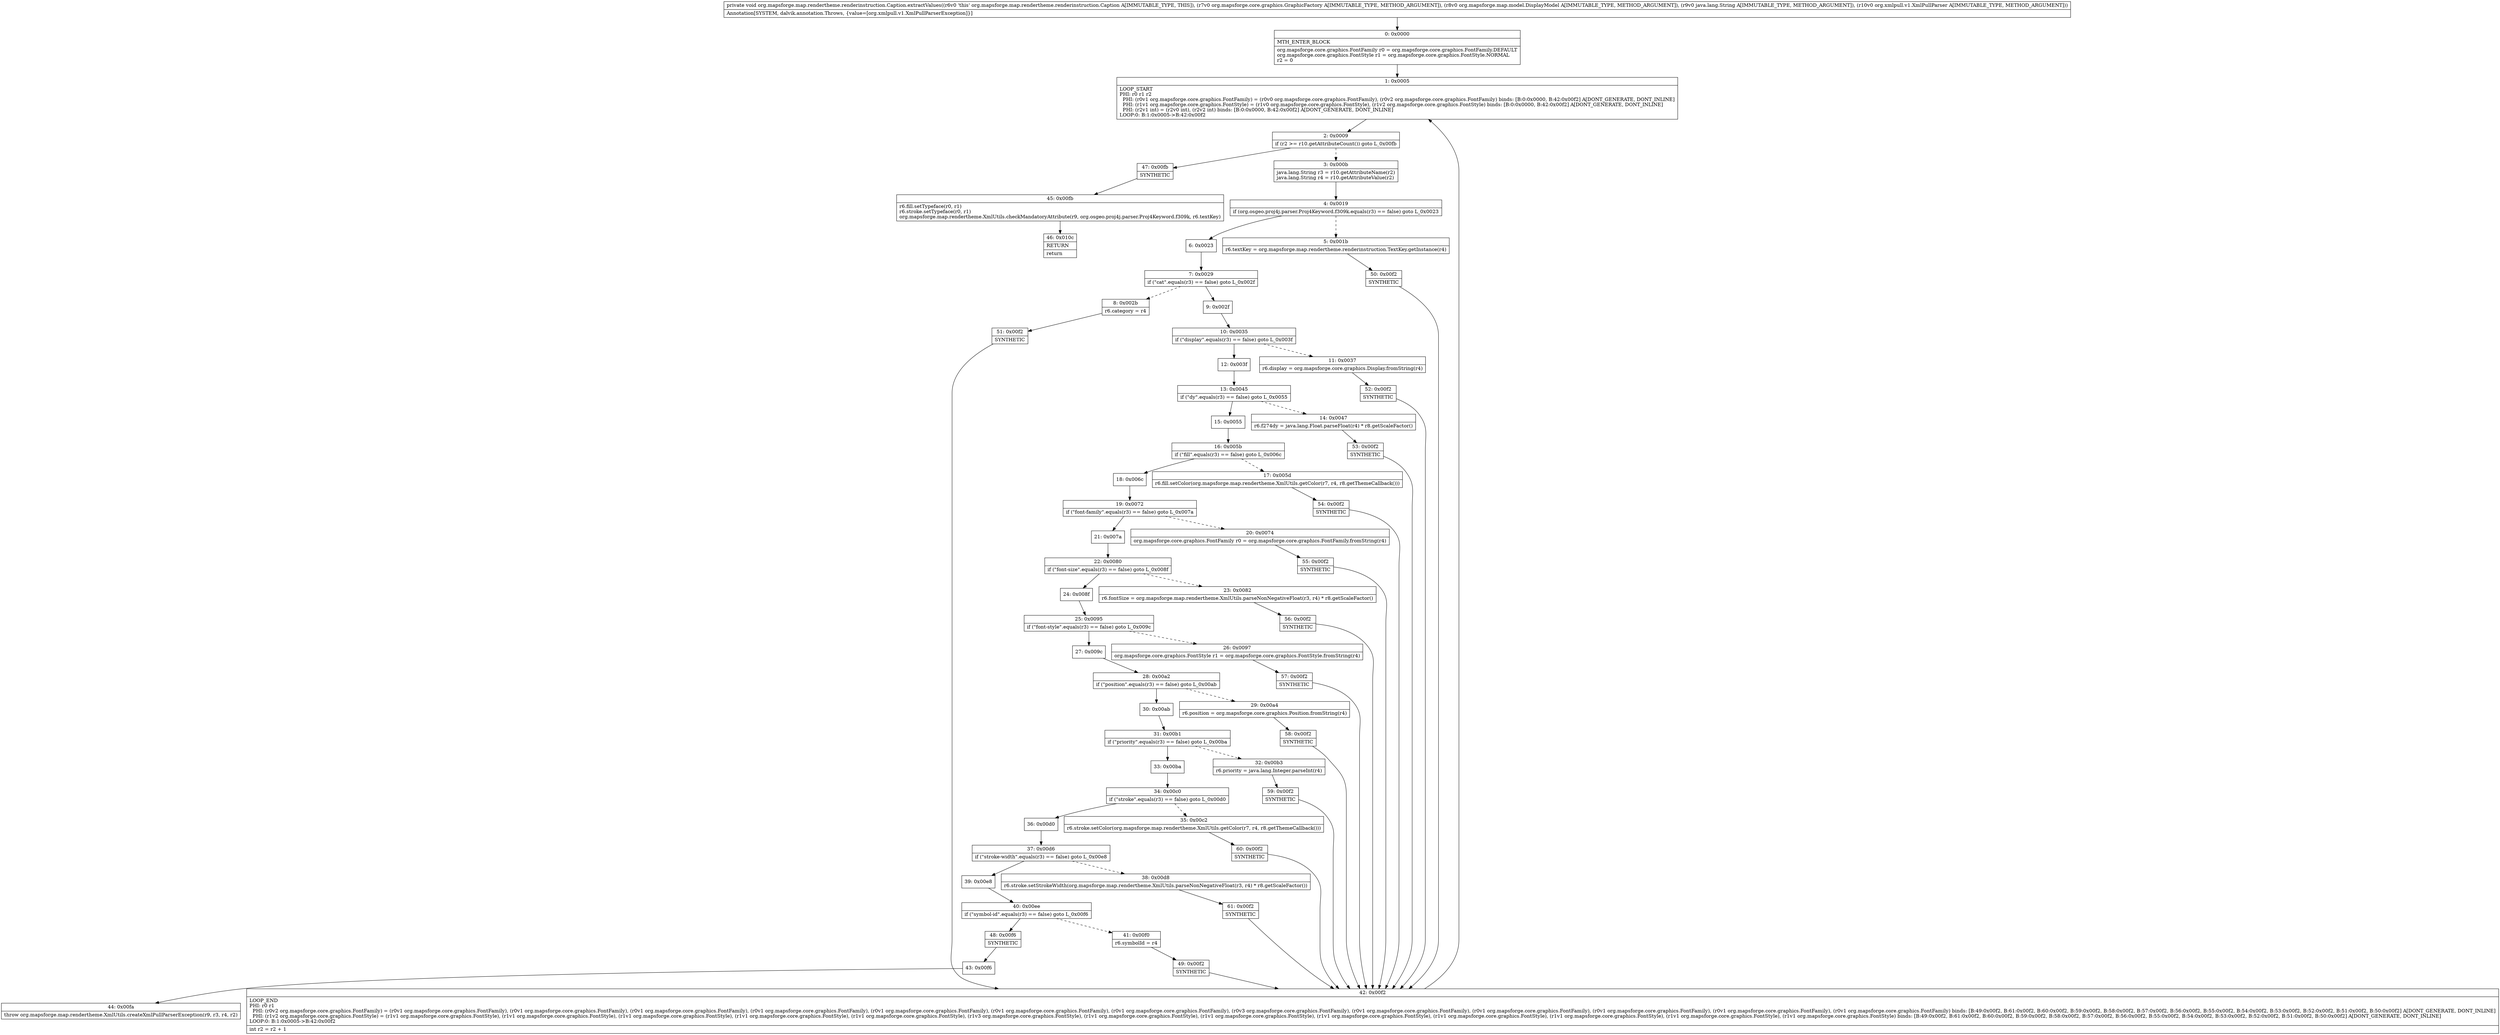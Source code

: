 digraph "CFG fororg.mapsforge.map.rendertheme.renderinstruction.Caption.extractValues(Lorg\/mapsforge\/core\/graphics\/GraphicFactory;Lorg\/mapsforge\/map\/model\/DisplayModel;Ljava\/lang\/String;Lorg\/xmlpull\/v1\/XmlPullParser;)V" {
Node_0 [shape=record,label="{0\:\ 0x0000|MTH_ENTER_BLOCK\l|org.mapsforge.core.graphics.FontFamily r0 = org.mapsforge.core.graphics.FontFamily.DEFAULT\lorg.mapsforge.core.graphics.FontStyle r1 = org.mapsforge.core.graphics.FontStyle.NORMAL\lr2 = 0\l}"];
Node_1 [shape=record,label="{1\:\ 0x0005|LOOP_START\lPHI: r0 r1 r2 \l  PHI: (r0v1 org.mapsforge.core.graphics.FontFamily) = (r0v0 org.mapsforge.core.graphics.FontFamily), (r0v2 org.mapsforge.core.graphics.FontFamily) binds: [B:0:0x0000, B:42:0x00f2] A[DONT_GENERATE, DONT_INLINE]\l  PHI: (r1v1 org.mapsforge.core.graphics.FontStyle) = (r1v0 org.mapsforge.core.graphics.FontStyle), (r1v2 org.mapsforge.core.graphics.FontStyle) binds: [B:0:0x0000, B:42:0x00f2] A[DONT_GENERATE, DONT_INLINE]\l  PHI: (r2v1 int) = (r2v0 int), (r2v2 int) binds: [B:0:0x0000, B:42:0x00f2] A[DONT_GENERATE, DONT_INLINE]\lLOOP:0: B:1:0x0005\-\>B:42:0x00f2\l}"];
Node_2 [shape=record,label="{2\:\ 0x0009|if (r2 \>= r10.getAttributeCount()) goto L_0x00fb\l}"];
Node_3 [shape=record,label="{3\:\ 0x000b|java.lang.String r3 = r10.getAttributeName(r2)\ljava.lang.String r4 = r10.getAttributeValue(r2)\l}"];
Node_4 [shape=record,label="{4\:\ 0x0019|if (org.osgeo.proj4j.parser.Proj4Keyword.f309k.equals(r3) == false) goto L_0x0023\l}"];
Node_5 [shape=record,label="{5\:\ 0x001b|r6.textKey = org.mapsforge.map.rendertheme.renderinstruction.TextKey.getInstance(r4)\l}"];
Node_6 [shape=record,label="{6\:\ 0x0023}"];
Node_7 [shape=record,label="{7\:\ 0x0029|if (\"cat\".equals(r3) == false) goto L_0x002f\l}"];
Node_8 [shape=record,label="{8\:\ 0x002b|r6.category = r4\l}"];
Node_9 [shape=record,label="{9\:\ 0x002f}"];
Node_10 [shape=record,label="{10\:\ 0x0035|if (\"display\".equals(r3) == false) goto L_0x003f\l}"];
Node_11 [shape=record,label="{11\:\ 0x0037|r6.display = org.mapsforge.core.graphics.Display.fromString(r4)\l}"];
Node_12 [shape=record,label="{12\:\ 0x003f}"];
Node_13 [shape=record,label="{13\:\ 0x0045|if (\"dy\".equals(r3) == false) goto L_0x0055\l}"];
Node_14 [shape=record,label="{14\:\ 0x0047|r6.f274dy = java.lang.Float.parseFloat(r4) * r8.getScaleFactor()\l}"];
Node_15 [shape=record,label="{15\:\ 0x0055}"];
Node_16 [shape=record,label="{16\:\ 0x005b|if (\"fill\".equals(r3) == false) goto L_0x006c\l}"];
Node_17 [shape=record,label="{17\:\ 0x005d|r6.fill.setColor(org.mapsforge.map.rendertheme.XmlUtils.getColor(r7, r4, r8.getThemeCallback()))\l}"];
Node_18 [shape=record,label="{18\:\ 0x006c}"];
Node_19 [shape=record,label="{19\:\ 0x0072|if (\"font\-family\".equals(r3) == false) goto L_0x007a\l}"];
Node_20 [shape=record,label="{20\:\ 0x0074|org.mapsforge.core.graphics.FontFamily r0 = org.mapsforge.core.graphics.FontFamily.fromString(r4)\l}"];
Node_21 [shape=record,label="{21\:\ 0x007a}"];
Node_22 [shape=record,label="{22\:\ 0x0080|if (\"font\-size\".equals(r3) == false) goto L_0x008f\l}"];
Node_23 [shape=record,label="{23\:\ 0x0082|r6.fontSize = org.mapsforge.map.rendertheme.XmlUtils.parseNonNegativeFloat(r3, r4) * r8.getScaleFactor()\l}"];
Node_24 [shape=record,label="{24\:\ 0x008f}"];
Node_25 [shape=record,label="{25\:\ 0x0095|if (\"font\-style\".equals(r3) == false) goto L_0x009c\l}"];
Node_26 [shape=record,label="{26\:\ 0x0097|org.mapsforge.core.graphics.FontStyle r1 = org.mapsforge.core.graphics.FontStyle.fromString(r4)\l}"];
Node_27 [shape=record,label="{27\:\ 0x009c}"];
Node_28 [shape=record,label="{28\:\ 0x00a2|if (\"position\".equals(r3) == false) goto L_0x00ab\l}"];
Node_29 [shape=record,label="{29\:\ 0x00a4|r6.position = org.mapsforge.core.graphics.Position.fromString(r4)\l}"];
Node_30 [shape=record,label="{30\:\ 0x00ab}"];
Node_31 [shape=record,label="{31\:\ 0x00b1|if (\"priority\".equals(r3) == false) goto L_0x00ba\l}"];
Node_32 [shape=record,label="{32\:\ 0x00b3|r6.priority = java.lang.Integer.parseInt(r4)\l}"];
Node_33 [shape=record,label="{33\:\ 0x00ba}"];
Node_34 [shape=record,label="{34\:\ 0x00c0|if (\"stroke\".equals(r3) == false) goto L_0x00d0\l}"];
Node_35 [shape=record,label="{35\:\ 0x00c2|r6.stroke.setColor(org.mapsforge.map.rendertheme.XmlUtils.getColor(r7, r4, r8.getThemeCallback()))\l}"];
Node_36 [shape=record,label="{36\:\ 0x00d0}"];
Node_37 [shape=record,label="{37\:\ 0x00d6|if (\"stroke\-width\".equals(r3) == false) goto L_0x00e8\l}"];
Node_38 [shape=record,label="{38\:\ 0x00d8|r6.stroke.setStrokeWidth(org.mapsforge.map.rendertheme.XmlUtils.parseNonNegativeFloat(r3, r4) * r8.getScaleFactor())\l}"];
Node_39 [shape=record,label="{39\:\ 0x00e8}"];
Node_40 [shape=record,label="{40\:\ 0x00ee|if (\"symbol\-id\".equals(r3) == false) goto L_0x00f6\l}"];
Node_41 [shape=record,label="{41\:\ 0x00f0|r6.symbolId = r4\l}"];
Node_42 [shape=record,label="{42\:\ 0x00f2|LOOP_END\lPHI: r0 r1 \l  PHI: (r0v2 org.mapsforge.core.graphics.FontFamily) = (r0v1 org.mapsforge.core.graphics.FontFamily), (r0v1 org.mapsforge.core.graphics.FontFamily), (r0v1 org.mapsforge.core.graphics.FontFamily), (r0v1 org.mapsforge.core.graphics.FontFamily), (r0v1 org.mapsforge.core.graphics.FontFamily), (r0v1 org.mapsforge.core.graphics.FontFamily), (r0v1 org.mapsforge.core.graphics.FontFamily), (r0v3 org.mapsforge.core.graphics.FontFamily), (r0v1 org.mapsforge.core.graphics.FontFamily), (r0v1 org.mapsforge.core.graphics.FontFamily), (r0v1 org.mapsforge.core.graphics.FontFamily), (r0v1 org.mapsforge.core.graphics.FontFamily), (r0v1 org.mapsforge.core.graphics.FontFamily) binds: [B:49:0x00f2, B:61:0x00f2, B:60:0x00f2, B:59:0x00f2, B:58:0x00f2, B:57:0x00f2, B:56:0x00f2, B:55:0x00f2, B:54:0x00f2, B:53:0x00f2, B:52:0x00f2, B:51:0x00f2, B:50:0x00f2] A[DONT_GENERATE, DONT_INLINE]\l  PHI: (r1v2 org.mapsforge.core.graphics.FontStyle) = (r1v1 org.mapsforge.core.graphics.FontStyle), (r1v1 org.mapsforge.core.graphics.FontStyle), (r1v1 org.mapsforge.core.graphics.FontStyle), (r1v1 org.mapsforge.core.graphics.FontStyle), (r1v1 org.mapsforge.core.graphics.FontStyle), (r1v3 org.mapsforge.core.graphics.FontStyle), (r1v1 org.mapsforge.core.graphics.FontStyle), (r1v1 org.mapsforge.core.graphics.FontStyle), (r1v1 org.mapsforge.core.graphics.FontStyle), (r1v1 org.mapsforge.core.graphics.FontStyle), (r1v1 org.mapsforge.core.graphics.FontStyle), (r1v1 org.mapsforge.core.graphics.FontStyle), (r1v1 org.mapsforge.core.graphics.FontStyle) binds: [B:49:0x00f2, B:61:0x00f2, B:60:0x00f2, B:59:0x00f2, B:58:0x00f2, B:57:0x00f2, B:56:0x00f2, B:55:0x00f2, B:54:0x00f2, B:53:0x00f2, B:52:0x00f2, B:51:0x00f2, B:50:0x00f2] A[DONT_GENERATE, DONT_INLINE]\lLOOP:0: B:1:0x0005\-\>B:42:0x00f2\l|int r2 = r2 + 1\l}"];
Node_43 [shape=record,label="{43\:\ 0x00f6}"];
Node_44 [shape=record,label="{44\:\ 0x00fa|throw org.mapsforge.map.rendertheme.XmlUtils.createXmlPullParserException(r9, r3, r4, r2)\l}"];
Node_45 [shape=record,label="{45\:\ 0x00fb|r6.fill.setTypeface(r0, r1)\lr6.stroke.setTypeface(r0, r1)\lorg.mapsforge.map.rendertheme.XmlUtils.checkMandatoryAttribute(r9, org.osgeo.proj4j.parser.Proj4Keyword.f309k, r6.textKey)\l}"];
Node_46 [shape=record,label="{46\:\ 0x010c|RETURN\l|return\l}"];
Node_47 [shape=record,label="{47\:\ 0x00fb|SYNTHETIC\l}"];
Node_48 [shape=record,label="{48\:\ 0x00f6|SYNTHETIC\l}"];
Node_49 [shape=record,label="{49\:\ 0x00f2|SYNTHETIC\l}"];
Node_50 [shape=record,label="{50\:\ 0x00f2|SYNTHETIC\l}"];
Node_51 [shape=record,label="{51\:\ 0x00f2|SYNTHETIC\l}"];
Node_52 [shape=record,label="{52\:\ 0x00f2|SYNTHETIC\l}"];
Node_53 [shape=record,label="{53\:\ 0x00f2|SYNTHETIC\l}"];
Node_54 [shape=record,label="{54\:\ 0x00f2|SYNTHETIC\l}"];
Node_55 [shape=record,label="{55\:\ 0x00f2|SYNTHETIC\l}"];
Node_56 [shape=record,label="{56\:\ 0x00f2|SYNTHETIC\l}"];
Node_57 [shape=record,label="{57\:\ 0x00f2|SYNTHETIC\l}"];
Node_58 [shape=record,label="{58\:\ 0x00f2|SYNTHETIC\l}"];
Node_59 [shape=record,label="{59\:\ 0x00f2|SYNTHETIC\l}"];
Node_60 [shape=record,label="{60\:\ 0x00f2|SYNTHETIC\l}"];
Node_61 [shape=record,label="{61\:\ 0x00f2|SYNTHETIC\l}"];
MethodNode[shape=record,label="{private void org.mapsforge.map.rendertheme.renderinstruction.Caption.extractValues((r6v0 'this' org.mapsforge.map.rendertheme.renderinstruction.Caption A[IMMUTABLE_TYPE, THIS]), (r7v0 org.mapsforge.core.graphics.GraphicFactory A[IMMUTABLE_TYPE, METHOD_ARGUMENT]), (r8v0 org.mapsforge.map.model.DisplayModel A[IMMUTABLE_TYPE, METHOD_ARGUMENT]), (r9v0 java.lang.String A[IMMUTABLE_TYPE, METHOD_ARGUMENT]), (r10v0 org.xmlpull.v1.XmlPullParser A[IMMUTABLE_TYPE, METHOD_ARGUMENT]))  | Annotation[SYSTEM, dalvik.annotation.Throws, \{value=[org.xmlpull.v1.XmlPullParserException]\}]\l}"];
MethodNode -> Node_0;
Node_0 -> Node_1;
Node_1 -> Node_2;
Node_2 -> Node_3[style=dashed];
Node_2 -> Node_47;
Node_3 -> Node_4;
Node_4 -> Node_5[style=dashed];
Node_4 -> Node_6;
Node_5 -> Node_50;
Node_6 -> Node_7;
Node_7 -> Node_8[style=dashed];
Node_7 -> Node_9;
Node_8 -> Node_51;
Node_9 -> Node_10;
Node_10 -> Node_11[style=dashed];
Node_10 -> Node_12;
Node_11 -> Node_52;
Node_12 -> Node_13;
Node_13 -> Node_14[style=dashed];
Node_13 -> Node_15;
Node_14 -> Node_53;
Node_15 -> Node_16;
Node_16 -> Node_17[style=dashed];
Node_16 -> Node_18;
Node_17 -> Node_54;
Node_18 -> Node_19;
Node_19 -> Node_20[style=dashed];
Node_19 -> Node_21;
Node_20 -> Node_55;
Node_21 -> Node_22;
Node_22 -> Node_23[style=dashed];
Node_22 -> Node_24;
Node_23 -> Node_56;
Node_24 -> Node_25;
Node_25 -> Node_26[style=dashed];
Node_25 -> Node_27;
Node_26 -> Node_57;
Node_27 -> Node_28;
Node_28 -> Node_29[style=dashed];
Node_28 -> Node_30;
Node_29 -> Node_58;
Node_30 -> Node_31;
Node_31 -> Node_32[style=dashed];
Node_31 -> Node_33;
Node_32 -> Node_59;
Node_33 -> Node_34;
Node_34 -> Node_35[style=dashed];
Node_34 -> Node_36;
Node_35 -> Node_60;
Node_36 -> Node_37;
Node_37 -> Node_38[style=dashed];
Node_37 -> Node_39;
Node_38 -> Node_61;
Node_39 -> Node_40;
Node_40 -> Node_41[style=dashed];
Node_40 -> Node_48;
Node_41 -> Node_49;
Node_42 -> Node_1;
Node_43 -> Node_44;
Node_45 -> Node_46;
Node_47 -> Node_45;
Node_48 -> Node_43;
Node_49 -> Node_42;
Node_50 -> Node_42;
Node_51 -> Node_42;
Node_52 -> Node_42;
Node_53 -> Node_42;
Node_54 -> Node_42;
Node_55 -> Node_42;
Node_56 -> Node_42;
Node_57 -> Node_42;
Node_58 -> Node_42;
Node_59 -> Node_42;
Node_60 -> Node_42;
Node_61 -> Node_42;
}


